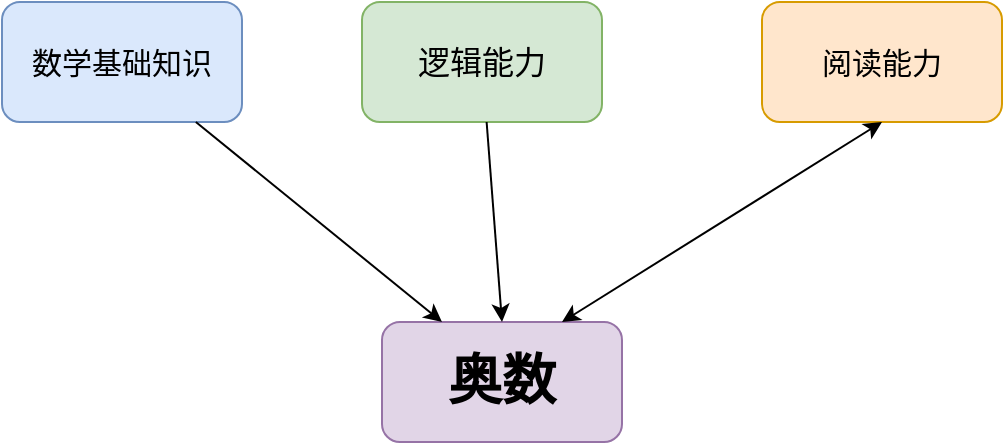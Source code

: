 <mxfile version="10.9.6" type="github"><diagram id="59DuYV5oJd2MomqruShd" name="Page-1"><mxGraphModel dx="1182" dy="734" grid="1" gridSize="10" guides="1" tooltips="1" connect="1" arrows="1" fold="1" page="1" pageScale="1" pageWidth="827" pageHeight="1169" math="0" shadow="0"><root><mxCell id="0"/><mxCell id="1" parent="0"/><mxCell id="YADHXXMjMoulgudOr_wU-1" value="数学基础知识" style="rounded=1;whiteSpace=wrap;html=1;fillColor=#dae8fc;strokeColor=#6c8ebf;fontSize=15;" vertex="1" parent="1"><mxGeometry x="10" y="110" width="120" height="60" as="geometry"/></mxCell><mxCell id="YADHXXMjMoulgudOr_wU-2" value="逻辑能力" style="rounded=1;whiteSpace=wrap;html=1;fillColor=#d5e8d4;strokeColor=#82b366;fontSize=16;" vertex="1" parent="1"><mxGeometry x="190" y="110" width="120" height="60" as="geometry"/></mxCell><mxCell id="YADHXXMjMoulgudOr_wU-3" value="阅读能力" style="rounded=1;whiteSpace=wrap;html=1;fillColor=#ffe6cc;strokeColor=#d79b00;fontSize=15;" vertex="1" parent="1"><mxGeometry x="390" y="110" width="120" height="60" as="geometry"/></mxCell><mxCell id="YADHXXMjMoulgudOr_wU-4" value="奥数" style="rounded=1;whiteSpace=wrap;html=1;fillColor=#e1d5e7;strokeColor=#9673a6;fontStyle=1;fontSize=27;" vertex="1" parent="1"><mxGeometry x="200" y="270" width="120" height="60" as="geometry"/></mxCell><mxCell id="YADHXXMjMoulgudOr_wU-5" value="" style="endArrow=classic;html=1;fontSize=16;entryX=0.25;entryY=0;entryDx=0;entryDy=0;" edge="1" parent="1" source="YADHXXMjMoulgudOr_wU-1" target="YADHXXMjMoulgudOr_wU-4"><mxGeometry width="50" height="50" relative="1" as="geometry"><mxPoint x="10" y="380" as="sourcePoint"/><mxPoint x="60" y="330" as="targetPoint"/></mxGeometry></mxCell><mxCell id="YADHXXMjMoulgudOr_wU-6" value="" style="endArrow=classic;html=1;fontSize=16;entryX=0.5;entryY=0;entryDx=0;entryDy=0;" edge="1" parent="1" source="YADHXXMjMoulgudOr_wU-2" target="YADHXXMjMoulgudOr_wU-4"><mxGeometry width="50" height="50" relative="1" as="geometry"><mxPoint x="10" y="400" as="sourcePoint"/><mxPoint x="60" y="350" as="targetPoint"/></mxGeometry></mxCell><mxCell id="YADHXXMjMoulgudOr_wU-7" value="" style="endArrow=classic;startArrow=classic;html=1;fontSize=16;exitX=0.5;exitY=1;exitDx=0;exitDy=0;entryX=0.75;entryY=0;entryDx=0;entryDy=0;" edge="1" parent="1" source="YADHXXMjMoulgudOr_wU-3" target="YADHXXMjMoulgudOr_wU-4"><mxGeometry width="50" height="50" relative="1" as="geometry"><mxPoint x="10" y="400" as="sourcePoint"/><mxPoint x="60" y="350" as="targetPoint"/></mxGeometry></mxCell></root></mxGraphModel></diagram></mxfile>